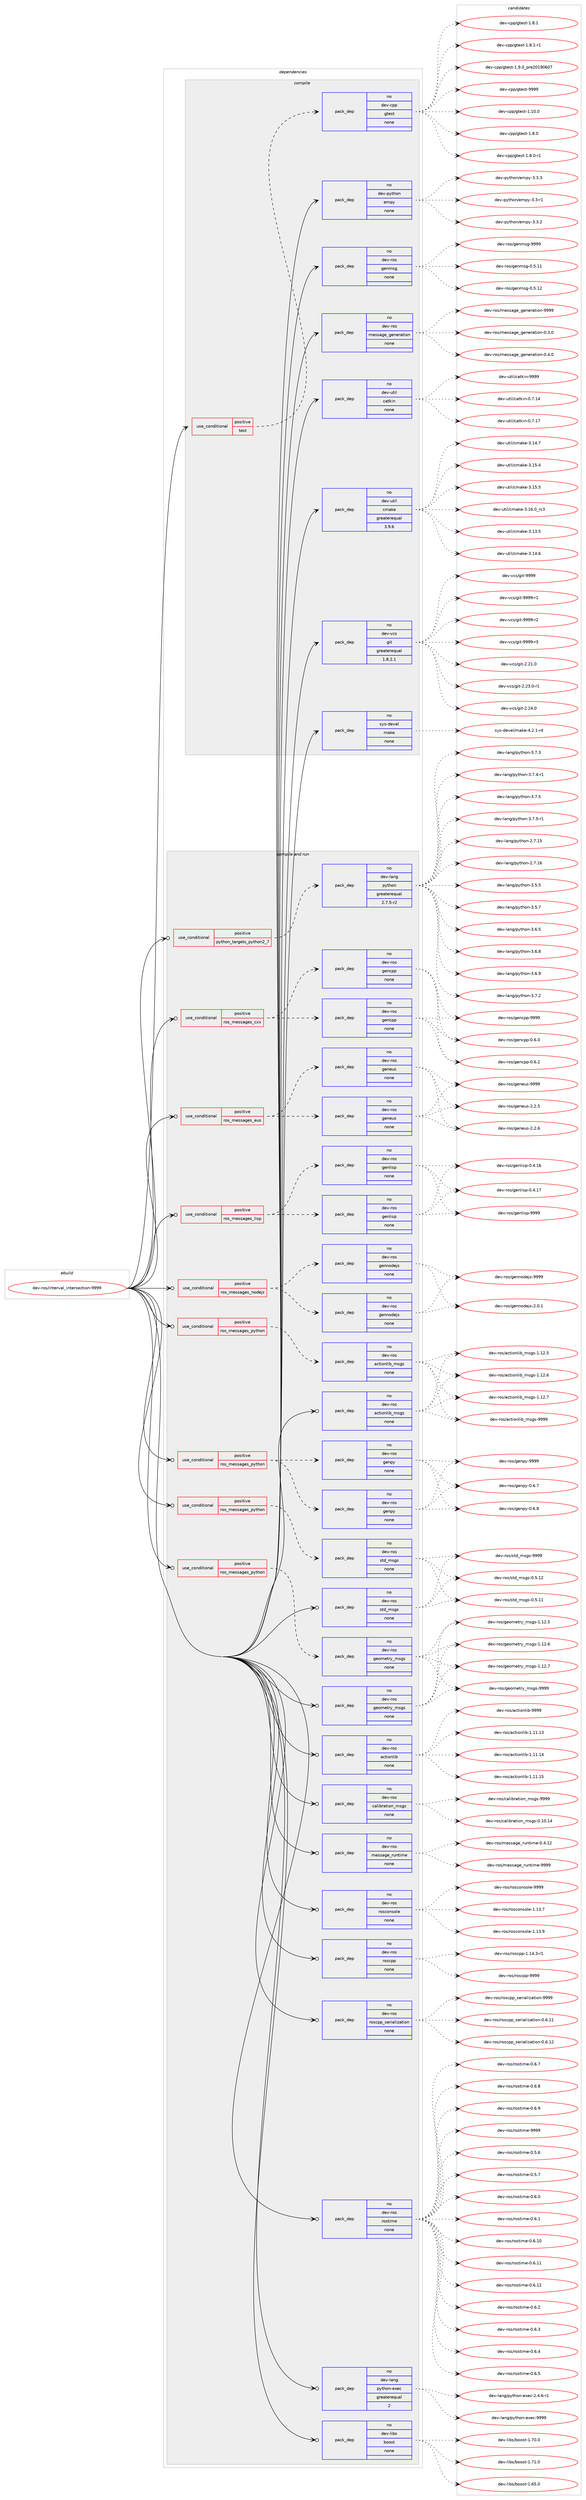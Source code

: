 digraph prolog {

# *************
# Graph options
# *************

newrank=true;
concentrate=true;
compound=true;
graph [rankdir=LR,fontname=Helvetica,fontsize=10,ranksep=1.5];#, ranksep=2.5, nodesep=0.2];
edge  [arrowhead=vee];
node  [fontname=Helvetica,fontsize=10];

# **********
# The ebuild
# **********

subgraph cluster_leftcol {
color=gray;
rank=same;
label=<<i>ebuild</i>>;
id [label="dev-ros/interval_intersection-9999", color=red, width=4, href="../dev-ros/interval_intersection-9999.svg"];
}

# ****************
# The dependencies
# ****************

subgraph cluster_midcol {
color=gray;
label=<<i>dependencies</i>>;
subgraph cluster_compile {
fillcolor="#eeeeee";
style=filled;
label=<<i>compile</i>>;
subgraph cond153583 {
dependency654752 [label=<<TABLE BORDER="0" CELLBORDER="1" CELLSPACING="0" CELLPADDING="4"><TR><TD ROWSPAN="3" CELLPADDING="10">use_conditional</TD></TR><TR><TD>positive</TD></TR><TR><TD>test</TD></TR></TABLE>>, shape=none, color=red];
subgraph pack489263 {
dependency654753 [label=<<TABLE BORDER="0" CELLBORDER="1" CELLSPACING="0" CELLPADDING="4" WIDTH="220"><TR><TD ROWSPAN="6" CELLPADDING="30">pack_dep</TD></TR><TR><TD WIDTH="110">no</TD></TR><TR><TD>dev-cpp</TD></TR><TR><TD>gtest</TD></TR><TR><TD>none</TD></TR><TR><TD></TD></TR></TABLE>>, shape=none, color=blue];
}
dependency654752:e -> dependency654753:w [weight=20,style="dashed",arrowhead="vee"];
}
id:e -> dependency654752:w [weight=20,style="solid",arrowhead="vee"];
subgraph pack489264 {
dependency654754 [label=<<TABLE BORDER="0" CELLBORDER="1" CELLSPACING="0" CELLPADDING="4" WIDTH="220"><TR><TD ROWSPAN="6" CELLPADDING="30">pack_dep</TD></TR><TR><TD WIDTH="110">no</TD></TR><TR><TD>dev-python</TD></TR><TR><TD>empy</TD></TR><TR><TD>none</TD></TR><TR><TD></TD></TR></TABLE>>, shape=none, color=blue];
}
id:e -> dependency654754:w [weight=20,style="solid",arrowhead="vee"];
subgraph pack489265 {
dependency654755 [label=<<TABLE BORDER="0" CELLBORDER="1" CELLSPACING="0" CELLPADDING="4" WIDTH="220"><TR><TD ROWSPAN="6" CELLPADDING="30">pack_dep</TD></TR><TR><TD WIDTH="110">no</TD></TR><TR><TD>dev-ros</TD></TR><TR><TD>genmsg</TD></TR><TR><TD>none</TD></TR><TR><TD></TD></TR></TABLE>>, shape=none, color=blue];
}
id:e -> dependency654755:w [weight=20,style="solid",arrowhead="vee"];
subgraph pack489266 {
dependency654756 [label=<<TABLE BORDER="0" CELLBORDER="1" CELLSPACING="0" CELLPADDING="4" WIDTH="220"><TR><TD ROWSPAN="6" CELLPADDING="30">pack_dep</TD></TR><TR><TD WIDTH="110">no</TD></TR><TR><TD>dev-ros</TD></TR><TR><TD>message_generation</TD></TR><TR><TD>none</TD></TR><TR><TD></TD></TR></TABLE>>, shape=none, color=blue];
}
id:e -> dependency654756:w [weight=20,style="solid",arrowhead="vee"];
subgraph pack489267 {
dependency654757 [label=<<TABLE BORDER="0" CELLBORDER="1" CELLSPACING="0" CELLPADDING="4" WIDTH="220"><TR><TD ROWSPAN="6" CELLPADDING="30">pack_dep</TD></TR><TR><TD WIDTH="110">no</TD></TR><TR><TD>dev-util</TD></TR><TR><TD>catkin</TD></TR><TR><TD>none</TD></TR><TR><TD></TD></TR></TABLE>>, shape=none, color=blue];
}
id:e -> dependency654757:w [weight=20,style="solid",arrowhead="vee"];
subgraph pack489268 {
dependency654758 [label=<<TABLE BORDER="0" CELLBORDER="1" CELLSPACING="0" CELLPADDING="4" WIDTH="220"><TR><TD ROWSPAN="6" CELLPADDING="30">pack_dep</TD></TR><TR><TD WIDTH="110">no</TD></TR><TR><TD>dev-util</TD></TR><TR><TD>cmake</TD></TR><TR><TD>greaterequal</TD></TR><TR><TD>3.9.6</TD></TR></TABLE>>, shape=none, color=blue];
}
id:e -> dependency654758:w [weight=20,style="solid",arrowhead="vee"];
subgraph pack489269 {
dependency654759 [label=<<TABLE BORDER="0" CELLBORDER="1" CELLSPACING="0" CELLPADDING="4" WIDTH="220"><TR><TD ROWSPAN="6" CELLPADDING="30">pack_dep</TD></TR><TR><TD WIDTH="110">no</TD></TR><TR><TD>dev-vcs</TD></TR><TR><TD>git</TD></TR><TR><TD>greaterequal</TD></TR><TR><TD>1.8.2.1</TD></TR></TABLE>>, shape=none, color=blue];
}
id:e -> dependency654759:w [weight=20,style="solid",arrowhead="vee"];
subgraph pack489270 {
dependency654760 [label=<<TABLE BORDER="0" CELLBORDER="1" CELLSPACING="0" CELLPADDING="4" WIDTH="220"><TR><TD ROWSPAN="6" CELLPADDING="30">pack_dep</TD></TR><TR><TD WIDTH="110">no</TD></TR><TR><TD>sys-devel</TD></TR><TR><TD>make</TD></TR><TR><TD>none</TD></TR><TR><TD></TD></TR></TABLE>>, shape=none, color=blue];
}
id:e -> dependency654760:w [weight=20,style="solid",arrowhead="vee"];
}
subgraph cluster_compileandrun {
fillcolor="#eeeeee";
style=filled;
label=<<i>compile and run</i>>;
subgraph cond153584 {
dependency654761 [label=<<TABLE BORDER="0" CELLBORDER="1" CELLSPACING="0" CELLPADDING="4"><TR><TD ROWSPAN="3" CELLPADDING="10">use_conditional</TD></TR><TR><TD>positive</TD></TR><TR><TD>python_targets_python2_7</TD></TR></TABLE>>, shape=none, color=red];
subgraph pack489271 {
dependency654762 [label=<<TABLE BORDER="0" CELLBORDER="1" CELLSPACING="0" CELLPADDING="4" WIDTH="220"><TR><TD ROWSPAN="6" CELLPADDING="30">pack_dep</TD></TR><TR><TD WIDTH="110">no</TD></TR><TR><TD>dev-lang</TD></TR><TR><TD>python</TD></TR><TR><TD>greaterequal</TD></TR><TR><TD>2.7.5-r2</TD></TR></TABLE>>, shape=none, color=blue];
}
dependency654761:e -> dependency654762:w [weight=20,style="dashed",arrowhead="vee"];
}
id:e -> dependency654761:w [weight=20,style="solid",arrowhead="odotvee"];
subgraph cond153585 {
dependency654763 [label=<<TABLE BORDER="0" CELLBORDER="1" CELLSPACING="0" CELLPADDING="4"><TR><TD ROWSPAN="3" CELLPADDING="10">use_conditional</TD></TR><TR><TD>positive</TD></TR><TR><TD>ros_messages_cxx</TD></TR></TABLE>>, shape=none, color=red];
subgraph pack489272 {
dependency654764 [label=<<TABLE BORDER="0" CELLBORDER="1" CELLSPACING="0" CELLPADDING="4" WIDTH="220"><TR><TD ROWSPAN="6" CELLPADDING="30">pack_dep</TD></TR><TR><TD WIDTH="110">no</TD></TR><TR><TD>dev-ros</TD></TR><TR><TD>gencpp</TD></TR><TR><TD>none</TD></TR><TR><TD></TD></TR></TABLE>>, shape=none, color=blue];
}
dependency654763:e -> dependency654764:w [weight=20,style="dashed",arrowhead="vee"];
subgraph pack489273 {
dependency654765 [label=<<TABLE BORDER="0" CELLBORDER="1" CELLSPACING="0" CELLPADDING="4" WIDTH="220"><TR><TD ROWSPAN="6" CELLPADDING="30">pack_dep</TD></TR><TR><TD WIDTH="110">no</TD></TR><TR><TD>dev-ros</TD></TR><TR><TD>gencpp</TD></TR><TR><TD>none</TD></TR><TR><TD></TD></TR></TABLE>>, shape=none, color=blue];
}
dependency654763:e -> dependency654765:w [weight=20,style="dashed",arrowhead="vee"];
}
id:e -> dependency654763:w [weight=20,style="solid",arrowhead="odotvee"];
subgraph cond153586 {
dependency654766 [label=<<TABLE BORDER="0" CELLBORDER="1" CELLSPACING="0" CELLPADDING="4"><TR><TD ROWSPAN="3" CELLPADDING="10">use_conditional</TD></TR><TR><TD>positive</TD></TR><TR><TD>ros_messages_eus</TD></TR></TABLE>>, shape=none, color=red];
subgraph pack489274 {
dependency654767 [label=<<TABLE BORDER="0" CELLBORDER="1" CELLSPACING="0" CELLPADDING="4" WIDTH="220"><TR><TD ROWSPAN="6" CELLPADDING="30">pack_dep</TD></TR><TR><TD WIDTH="110">no</TD></TR><TR><TD>dev-ros</TD></TR><TR><TD>geneus</TD></TR><TR><TD>none</TD></TR><TR><TD></TD></TR></TABLE>>, shape=none, color=blue];
}
dependency654766:e -> dependency654767:w [weight=20,style="dashed",arrowhead="vee"];
subgraph pack489275 {
dependency654768 [label=<<TABLE BORDER="0" CELLBORDER="1" CELLSPACING="0" CELLPADDING="4" WIDTH="220"><TR><TD ROWSPAN="6" CELLPADDING="30">pack_dep</TD></TR><TR><TD WIDTH="110">no</TD></TR><TR><TD>dev-ros</TD></TR><TR><TD>geneus</TD></TR><TR><TD>none</TD></TR><TR><TD></TD></TR></TABLE>>, shape=none, color=blue];
}
dependency654766:e -> dependency654768:w [weight=20,style="dashed",arrowhead="vee"];
}
id:e -> dependency654766:w [weight=20,style="solid",arrowhead="odotvee"];
subgraph cond153587 {
dependency654769 [label=<<TABLE BORDER="0" CELLBORDER="1" CELLSPACING="0" CELLPADDING="4"><TR><TD ROWSPAN="3" CELLPADDING="10">use_conditional</TD></TR><TR><TD>positive</TD></TR><TR><TD>ros_messages_lisp</TD></TR></TABLE>>, shape=none, color=red];
subgraph pack489276 {
dependency654770 [label=<<TABLE BORDER="0" CELLBORDER="1" CELLSPACING="0" CELLPADDING="4" WIDTH="220"><TR><TD ROWSPAN="6" CELLPADDING="30">pack_dep</TD></TR><TR><TD WIDTH="110">no</TD></TR><TR><TD>dev-ros</TD></TR><TR><TD>genlisp</TD></TR><TR><TD>none</TD></TR><TR><TD></TD></TR></TABLE>>, shape=none, color=blue];
}
dependency654769:e -> dependency654770:w [weight=20,style="dashed",arrowhead="vee"];
subgraph pack489277 {
dependency654771 [label=<<TABLE BORDER="0" CELLBORDER="1" CELLSPACING="0" CELLPADDING="4" WIDTH="220"><TR><TD ROWSPAN="6" CELLPADDING="30">pack_dep</TD></TR><TR><TD WIDTH="110">no</TD></TR><TR><TD>dev-ros</TD></TR><TR><TD>genlisp</TD></TR><TR><TD>none</TD></TR><TR><TD></TD></TR></TABLE>>, shape=none, color=blue];
}
dependency654769:e -> dependency654771:w [weight=20,style="dashed",arrowhead="vee"];
}
id:e -> dependency654769:w [weight=20,style="solid",arrowhead="odotvee"];
subgraph cond153588 {
dependency654772 [label=<<TABLE BORDER="0" CELLBORDER="1" CELLSPACING="0" CELLPADDING="4"><TR><TD ROWSPAN="3" CELLPADDING="10">use_conditional</TD></TR><TR><TD>positive</TD></TR><TR><TD>ros_messages_nodejs</TD></TR></TABLE>>, shape=none, color=red];
subgraph pack489278 {
dependency654773 [label=<<TABLE BORDER="0" CELLBORDER="1" CELLSPACING="0" CELLPADDING="4" WIDTH="220"><TR><TD ROWSPAN="6" CELLPADDING="30">pack_dep</TD></TR><TR><TD WIDTH="110">no</TD></TR><TR><TD>dev-ros</TD></TR><TR><TD>gennodejs</TD></TR><TR><TD>none</TD></TR><TR><TD></TD></TR></TABLE>>, shape=none, color=blue];
}
dependency654772:e -> dependency654773:w [weight=20,style="dashed",arrowhead="vee"];
subgraph pack489279 {
dependency654774 [label=<<TABLE BORDER="0" CELLBORDER="1" CELLSPACING="0" CELLPADDING="4" WIDTH="220"><TR><TD ROWSPAN="6" CELLPADDING="30">pack_dep</TD></TR><TR><TD WIDTH="110">no</TD></TR><TR><TD>dev-ros</TD></TR><TR><TD>gennodejs</TD></TR><TR><TD>none</TD></TR><TR><TD></TD></TR></TABLE>>, shape=none, color=blue];
}
dependency654772:e -> dependency654774:w [weight=20,style="dashed",arrowhead="vee"];
}
id:e -> dependency654772:w [weight=20,style="solid",arrowhead="odotvee"];
subgraph cond153589 {
dependency654775 [label=<<TABLE BORDER="0" CELLBORDER="1" CELLSPACING="0" CELLPADDING="4"><TR><TD ROWSPAN="3" CELLPADDING="10">use_conditional</TD></TR><TR><TD>positive</TD></TR><TR><TD>ros_messages_python</TD></TR></TABLE>>, shape=none, color=red];
subgraph pack489280 {
dependency654776 [label=<<TABLE BORDER="0" CELLBORDER="1" CELLSPACING="0" CELLPADDING="4" WIDTH="220"><TR><TD ROWSPAN="6" CELLPADDING="30">pack_dep</TD></TR><TR><TD WIDTH="110">no</TD></TR><TR><TD>dev-ros</TD></TR><TR><TD>actionlib_msgs</TD></TR><TR><TD>none</TD></TR><TR><TD></TD></TR></TABLE>>, shape=none, color=blue];
}
dependency654775:e -> dependency654776:w [weight=20,style="dashed",arrowhead="vee"];
}
id:e -> dependency654775:w [weight=20,style="solid",arrowhead="odotvee"];
subgraph cond153590 {
dependency654777 [label=<<TABLE BORDER="0" CELLBORDER="1" CELLSPACING="0" CELLPADDING="4"><TR><TD ROWSPAN="3" CELLPADDING="10">use_conditional</TD></TR><TR><TD>positive</TD></TR><TR><TD>ros_messages_python</TD></TR></TABLE>>, shape=none, color=red];
subgraph pack489281 {
dependency654778 [label=<<TABLE BORDER="0" CELLBORDER="1" CELLSPACING="0" CELLPADDING="4" WIDTH="220"><TR><TD ROWSPAN="6" CELLPADDING="30">pack_dep</TD></TR><TR><TD WIDTH="110">no</TD></TR><TR><TD>dev-ros</TD></TR><TR><TD>genpy</TD></TR><TR><TD>none</TD></TR><TR><TD></TD></TR></TABLE>>, shape=none, color=blue];
}
dependency654777:e -> dependency654778:w [weight=20,style="dashed",arrowhead="vee"];
subgraph pack489282 {
dependency654779 [label=<<TABLE BORDER="0" CELLBORDER="1" CELLSPACING="0" CELLPADDING="4" WIDTH="220"><TR><TD ROWSPAN="6" CELLPADDING="30">pack_dep</TD></TR><TR><TD WIDTH="110">no</TD></TR><TR><TD>dev-ros</TD></TR><TR><TD>genpy</TD></TR><TR><TD>none</TD></TR><TR><TD></TD></TR></TABLE>>, shape=none, color=blue];
}
dependency654777:e -> dependency654779:w [weight=20,style="dashed",arrowhead="vee"];
}
id:e -> dependency654777:w [weight=20,style="solid",arrowhead="odotvee"];
subgraph cond153591 {
dependency654780 [label=<<TABLE BORDER="0" CELLBORDER="1" CELLSPACING="0" CELLPADDING="4"><TR><TD ROWSPAN="3" CELLPADDING="10">use_conditional</TD></TR><TR><TD>positive</TD></TR><TR><TD>ros_messages_python</TD></TR></TABLE>>, shape=none, color=red];
subgraph pack489283 {
dependency654781 [label=<<TABLE BORDER="0" CELLBORDER="1" CELLSPACING="0" CELLPADDING="4" WIDTH="220"><TR><TD ROWSPAN="6" CELLPADDING="30">pack_dep</TD></TR><TR><TD WIDTH="110">no</TD></TR><TR><TD>dev-ros</TD></TR><TR><TD>geometry_msgs</TD></TR><TR><TD>none</TD></TR><TR><TD></TD></TR></TABLE>>, shape=none, color=blue];
}
dependency654780:e -> dependency654781:w [weight=20,style="dashed",arrowhead="vee"];
}
id:e -> dependency654780:w [weight=20,style="solid",arrowhead="odotvee"];
subgraph cond153592 {
dependency654782 [label=<<TABLE BORDER="0" CELLBORDER="1" CELLSPACING="0" CELLPADDING="4"><TR><TD ROWSPAN="3" CELLPADDING="10">use_conditional</TD></TR><TR><TD>positive</TD></TR><TR><TD>ros_messages_python</TD></TR></TABLE>>, shape=none, color=red];
subgraph pack489284 {
dependency654783 [label=<<TABLE BORDER="0" CELLBORDER="1" CELLSPACING="0" CELLPADDING="4" WIDTH="220"><TR><TD ROWSPAN="6" CELLPADDING="30">pack_dep</TD></TR><TR><TD WIDTH="110">no</TD></TR><TR><TD>dev-ros</TD></TR><TR><TD>std_msgs</TD></TR><TR><TD>none</TD></TR><TR><TD></TD></TR></TABLE>>, shape=none, color=blue];
}
dependency654782:e -> dependency654783:w [weight=20,style="dashed",arrowhead="vee"];
}
id:e -> dependency654782:w [weight=20,style="solid",arrowhead="odotvee"];
subgraph pack489285 {
dependency654784 [label=<<TABLE BORDER="0" CELLBORDER="1" CELLSPACING="0" CELLPADDING="4" WIDTH="220"><TR><TD ROWSPAN="6" CELLPADDING="30">pack_dep</TD></TR><TR><TD WIDTH="110">no</TD></TR><TR><TD>dev-lang</TD></TR><TR><TD>python-exec</TD></TR><TR><TD>greaterequal</TD></TR><TR><TD>2</TD></TR></TABLE>>, shape=none, color=blue];
}
id:e -> dependency654784:w [weight=20,style="solid",arrowhead="odotvee"];
subgraph pack489286 {
dependency654785 [label=<<TABLE BORDER="0" CELLBORDER="1" CELLSPACING="0" CELLPADDING="4" WIDTH="220"><TR><TD ROWSPAN="6" CELLPADDING="30">pack_dep</TD></TR><TR><TD WIDTH="110">no</TD></TR><TR><TD>dev-libs</TD></TR><TR><TD>boost</TD></TR><TR><TD>none</TD></TR><TR><TD></TD></TR></TABLE>>, shape=none, color=blue];
}
id:e -> dependency654785:w [weight=20,style="solid",arrowhead="odotvee"];
subgraph pack489287 {
dependency654786 [label=<<TABLE BORDER="0" CELLBORDER="1" CELLSPACING="0" CELLPADDING="4" WIDTH="220"><TR><TD ROWSPAN="6" CELLPADDING="30">pack_dep</TD></TR><TR><TD WIDTH="110">no</TD></TR><TR><TD>dev-ros</TD></TR><TR><TD>actionlib</TD></TR><TR><TD>none</TD></TR><TR><TD></TD></TR></TABLE>>, shape=none, color=blue];
}
id:e -> dependency654786:w [weight=20,style="solid",arrowhead="odotvee"];
subgraph pack489288 {
dependency654787 [label=<<TABLE BORDER="0" CELLBORDER="1" CELLSPACING="0" CELLPADDING="4" WIDTH="220"><TR><TD ROWSPAN="6" CELLPADDING="30">pack_dep</TD></TR><TR><TD WIDTH="110">no</TD></TR><TR><TD>dev-ros</TD></TR><TR><TD>actionlib_msgs</TD></TR><TR><TD>none</TD></TR><TR><TD></TD></TR></TABLE>>, shape=none, color=blue];
}
id:e -> dependency654787:w [weight=20,style="solid",arrowhead="odotvee"];
subgraph pack489289 {
dependency654788 [label=<<TABLE BORDER="0" CELLBORDER="1" CELLSPACING="0" CELLPADDING="4" WIDTH="220"><TR><TD ROWSPAN="6" CELLPADDING="30">pack_dep</TD></TR><TR><TD WIDTH="110">no</TD></TR><TR><TD>dev-ros</TD></TR><TR><TD>calibration_msgs</TD></TR><TR><TD>none</TD></TR><TR><TD></TD></TR></TABLE>>, shape=none, color=blue];
}
id:e -> dependency654788:w [weight=20,style="solid",arrowhead="odotvee"];
subgraph pack489290 {
dependency654789 [label=<<TABLE BORDER="0" CELLBORDER="1" CELLSPACING="0" CELLPADDING="4" WIDTH="220"><TR><TD ROWSPAN="6" CELLPADDING="30">pack_dep</TD></TR><TR><TD WIDTH="110">no</TD></TR><TR><TD>dev-ros</TD></TR><TR><TD>geometry_msgs</TD></TR><TR><TD>none</TD></TR><TR><TD></TD></TR></TABLE>>, shape=none, color=blue];
}
id:e -> dependency654789:w [weight=20,style="solid",arrowhead="odotvee"];
subgraph pack489291 {
dependency654790 [label=<<TABLE BORDER="0" CELLBORDER="1" CELLSPACING="0" CELLPADDING="4" WIDTH="220"><TR><TD ROWSPAN="6" CELLPADDING="30">pack_dep</TD></TR><TR><TD WIDTH="110">no</TD></TR><TR><TD>dev-ros</TD></TR><TR><TD>message_runtime</TD></TR><TR><TD>none</TD></TR><TR><TD></TD></TR></TABLE>>, shape=none, color=blue];
}
id:e -> dependency654790:w [weight=20,style="solid",arrowhead="odotvee"];
subgraph pack489292 {
dependency654791 [label=<<TABLE BORDER="0" CELLBORDER="1" CELLSPACING="0" CELLPADDING="4" WIDTH="220"><TR><TD ROWSPAN="6" CELLPADDING="30">pack_dep</TD></TR><TR><TD WIDTH="110">no</TD></TR><TR><TD>dev-ros</TD></TR><TR><TD>rosconsole</TD></TR><TR><TD>none</TD></TR><TR><TD></TD></TR></TABLE>>, shape=none, color=blue];
}
id:e -> dependency654791:w [weight=20,style="solid",arrowhead="odotvee"];
subgraph pack489293 {
dependency654792 [label=<<TABLE BORDER="0" CELLBORDER="1" CELLSPACING="0" CELLPADDING="4" WIDTH="220"><TR><TD ROWSPAN="6" CELLPADDING="30">pack_dep</TD></TR><TR><TD WIDTH="110">no</TD></TR><TR><TD>dev-ros</TD></TR><TR><TD>roscpp</TD></TR><TR><TD>none</TD></TR><TR><TD></TD></TR></TABLE>>, shape=none, color=blue];
}
id:e -> dependency654792:w [weight=20,style="solid",arrowhead="odotvee"];
subgraph pack489294 {
dependency654793 [label=<<TABLE BORDER="0" CELLBORDER="1" CELLSPACING="0" CELLPADDING="4" WIDTH="220"><TR><TD ROWSPAN="6" CELLPADDING="30">pack_dep</TD></TR><TR><TD WIDTH="110">no</TD></TR><TR><TD>dev-ros</TD></TR><TR><TD>roscpp_serialization</TD></TR><TR><TD>none</TD></TR><TR><TD></TD></TR></TABLE>>, shape=none, color=blue];
}
id:e -> dependency654793:w [weight=20,style="solid",arrowhead="odotvee"];
subgraph pack489295 {
dependency654794 [label=<<TABLE BORDER="0" CELLBORDER="1" CELLSPACING="0" CELLPADDING="4" WIDTH="220"><TR><TD ROWSPAN="6" CELLPADDING="30">pack_dep</TD></TR><TR><TD WIDTH="110">no</TD></TR><TR><TD>dev-ros</TD></TR><TR><TD>rostime</TD></TR><TR><TD>none</TD></TR><TR><TD></TD></TR></TABLE>>, shape=none, color=blue];
}
id:e -> dependency654794:w [weight=20,style="solid",arrowhead="odotvee"];
subgraph pack489296 {
dependency654795 [label=<<TABLE BORDER="0" CELLBORDER="1" CELLSPACING="0" CELLPADDING="4" WIDTH="220"><TR><TD ROWSPAN="6" CELLPADDING="30">pack_dep</TD></TR><TR><TD WIDTH="110">no</TD></TR><TR><TD>dev-ros</TD></TR><TR><TD>std_msgs</TD></TR><TR><TD>none</TD></TR><TR><TD></TD></TR></TABLE>>, shape=none, color=blue];
}
id:e -> dependency654795:w [weight=20,style="solid",arrowhead="odotvee"];
}
subgraph cluster_run {
fillcolor="#eeeeee";
style=filled;
label=<<i>run</i>>;
}
}

# **************
# The candidates
# **************

subgraph cluster_choices {
rank=same;
color=gray;
label=<<i>candidates</i>>;

subgraph choice489263 {
color=black;
nodesep=1;
choice10010111845991121124710311610111511645494649484648 [label="dev-cpp/gtest-1.10.0", color=red, width=4,href="../dev-cpp/gtest-1.10.0.svg"];
choice100101118459911211247103116101115116454946564648 [label="dev-cpp/gtest-1.8.0", color=red, width=4,href="../dev-cpp/gtest-1.8.0.svg"];
choice1001011184599112112471031161011151164549465646484511449 [label="dev-cpp/gtest-1.8.0-r1", color=red, width=4,href="../dev-cpp/gtest-1.8.0-r1.svg"];
choice100101118459911211247103116101115116454946564649 [label="dev-cpp/gtest-1.8.1", color=red, width=4,href="../dev-cpp/gtest-1.8.1.svg"];
choice1001011184599112112471031161011151164549465646494511449 [label="dev-cpp/gtest-1.8.1-r1", color=red, width=4,href="../dev-cpp/gtest-1.8.1-r1.svg"];
choice100101118459911211247103116101115116454946574648951121141015048495748544855 [label="dev-cpp/gtest-1.9.0_pre20190607", color=red, width=4,href="../dev-cpp/gtest-1.9.0_pre20190607.svg"];
choice1001011184599112112471031161011151164557575757 [label="dev-cpp/gtest-9999", color=red, width=4,href="../dev-cpp/gtest-9999.svg"];
dependency654753:e -> choice10010111845991121124710311610111511645494649484648:w [style=dotted,weight="100"];
dependency654753:e -> choice100101118459911211247103116101115116454946564648:w [style=dotted,weight="100"];
dependency654753:e -> choice1001011184599112112471031161011151164549465646484511449:w [style=dotted,weight="100"];
dependency654753:e -> choice100101118459911211247103116101115116454946564649:w [style=dotted,weight="100"];
dependency654753:e -> choice1001011184599112112471031161011151164549465646494511449:w [style=dotted,weight="100"];
dependency654753:e -> choice100101118459911211247103116101115116454946574648951121141015048495748544855:w [style=dotted,weight="100"];
dependency654753:e -> choice1001011184599112112471031161011151164557575757:w [style=dotted,weight="100"];
}
subgraph choice489264 {
color=black;
nodesep=1;
choice1001011184511212111610411111047101109112121455146514511449 [label="dev-python/empy-3.3-r1", color=red, width=4,href="../dev-python/empy-3.3-r1.svg"];
choice1001011184511212111610411111047101109112121455146514650 [label="dev-python/empy-3.3.2", color=red, width=4,href="../dev-python/empy-3.3.2.svg"];
choice1001011184511212111610411111047101109112121455146514651 [label="dev-python/empy-3.3.3", color=red, width=4,href="../dev-python/empy-3.3.3.svg"];
dependency654754:e -> choice1001011184511212111610411111047101109112121455146514511449:w [style=dotted,weight="100"];
dependency654754:e -> choice1001011184511212111610411111047101109112121455146514650:w [style=dotted,weight="100"];
dependency654754:e -> choice1001011184511212111610411111047101109112121455146514651:w [style=dotted,weight="100"];
}
subgraph choice489265 {
color=black;
nodesep=1;
choice100101118451141111154710310111010911510345484653464949 [label="dev-ros/genmsg-0.5.11", color=red, width=4,href="../dev-ros/genmsg-0.5.11.svg"];
choice100101118451141111154710310111010911510345484653464950 [label="dev-ros/genmsg-0.5.12", color=red, width=4,href="../dev-ros/genmsg-0.5.12.svg"];
choice10010111845114111115471031011101091151034557575757 [label="dev-ros/genmsg-9999", color=red, width=4,href="../dev-ros/genmsg-9999.svg"];
dependency654755:e -> choice100101118451141111154710310111010911510345484653464949:w [style=dotted,weight="100"];
dependency654755:e -> choice100101118451141111154710310111010911510345484653464950:w [style=dotted,weight="100"];
dependency654755:e -> choice10010111845114111115471031011101091151034557575757:w [style=dotted,weight="100"];
}
subgraph choice489266 {
color=black;
nodesep=1;
choice1001011184511411111547109101115115971031019510310111010111497116105111110454846514648 [label="dev-ros/message_generation-0.3.0", color=red, width=4,href="../dev-ros/message_generation-0.3.0.svg"];
choice1001011184511411111547109101115115971031019510310111010111497116105111110454846524648 [label="dev-ros/message_generation-0.4.0", color=red, width=4,href="../dev-ros/message_generation-0.4.0.svg"];
choice10010111845114111115471091011151159710310195103101110101114971161051111104557575757 [label="dev-ros/message_generation-9999", color=red, width=4,href="../dev-ros/message_generation-9999.svg"];
dependency654756:e -> choice1001011184511411111547109101115115971031019510310111010111497116105111110454846514648:w [style=dotted,weight="100"];
dependency654756:e -> choice1001011184511411111547109101115115971031019510310111010111497116105111110454846524648:w [style=dotted,weight="100"];
dependency654756:e -> choice10010111845114111115471091011151159710310195103101110101114971161051111104557575757:w [style=dotted,weight="100"];
}
subgraph choice489267 {
color=black;
nodesep=1;
choice1001011184511711610510847999711610710511045484655464952 [label="dev-util/catkin-0.7.14", color=red, width=4,href="../dev-util/catkin-0.7.14.svg"];
choice1001011184511711610510847999711610710511045484655464955 [label="dev-util/catkin-0.7.17", color=red, width=4,href="../dev-util/catkin-0.7.17.svg"];
choice100101118451171161051084799971161071051104557575757 [label="dev-util/catkin-9999", color=red, width=4,href="../dev-util/catkin-9999.svg"];
dependency654757:e -> choice1001011184511711610510847999711610710511045484655464952:w [style=dotted,weight="100"];
dependency654757:e -> choice1001011184511711610510847999711610710511045484655464955:w [style=dotted,weight="100"];
dependency654757:e -> choice100101118451171161051084799971161071051104557575757:w [style=dotted,weight="100"];
}
subgraph choice489268 {
color=black;
nodesep=1;
choice1001011184511711610510847991099710710145514649514653 [label="dev-util/cmake-3.13.5", color=red, width=4,href="../dev-util/cmake-3.13.5.svg"];
choice1001011184511711610510847991099710710145514649524654 [label="dev-util/cmake-3.14.6", color=red, width=4,href="../dev-util/cmake-3.14.6.svg"];
choice1001011184511711610510847991099710710145514649524655 [label="dev-util/cmake-3.14.7", color=red, width=4,href="../dev-util/cmake-3.14.7.svg"];
choice1001011184511711610510847991099710710145514649534652 [label="dev-util/cmake-3.15.4", color=red, width=4,href="../dev-util/cmake-3.15.4.svg"];
choice1001011184511711610510847991099710710145514649534653 [label="dev-util/cmake-3.15.5", color=red, width=4,href="../dev-util/cmake-3.15.5.svg"];
choice1001011184511711610510847991099710710145514649544648951149951 [label="dev-util/cmake-3.16.0_rc3", color=red, width=4,href="../dev-util/cmake-3.16.0_rc3.svg"];
dependency654758:e -> choice1001011184511711610510847991099710710145514649514653:w [style=dotted,weight="100"];
dependency654758:e -> choice1001011184511711610510847991099710710145514649524654:w [style=dotted,weight="100"];
dependency654758:e -> choice1001011184511711610510847991099710710145514649524655:w [style=dotted,weight="100"];
dependency654758:e -> choice1001011184511711610510847991099710710145514649534652:w [style=dotted,weight="100"];
dependency654758:e -> choice1001011184511711610510847991099710710145514649534653:w [style=dotted,weight="100"];
dependency654758:e -> choice1001011184511711610510847991099710710145514649544648951149951:w [style=dotted,weight="100"];
}
subgraph choice489269 {
color=black;
nodesep=1;
choice10010111845118991154710310511645504650494648 [label="dev-vcs/git-2.21.0", color=red, width=4,href="../dev-vcs/git-2.21.0.svg"];
choice100101118451189911547103105116455046505146484511449 [label="dev-vcs/git-2.23.0-r1", color=red, width=4,href="../dev-vcs/git-2.23.0-r1.svg"];
choice10010111845118991154710310511645504650524648 [label="dev-vcs/git-2.24.0", color=red, width=4,href="../dev-vcs/git-2.24.0.svg"];
choice1001011184511899115471031051164557575757 [label="dev-vcs/git-9999", color=red, width=4,href="../dev-vcs/git-9999.svg"];
choice10010111845118991154710310511645575757574511449 [label="dev-vcs/git-9999-r1", color=red, width=4,href="../dev-vcs/git-9999-r1.svg"];
choice10010111845118991154710310511645575757574511450 [label="dev-vcs/git-9999-r2", color=red, width=4,href="../dev-vcs/git-9999-r2.svg"];
choice10010111845118991154710310511645575757574511451 [label="dev-vcs/git-9999-r3", color=red, width=4,href="../dev-vcs/git-9999-r3.svg"];
dependency654759:e -> choice10010111845118991154710310511645504650494648:w [style=dotted,weight="100"];
dependency654759:e -> choice100101118451189911547103105116455046505146484511449:w [style=dotted,weight="100"];
dependency654759:e -> choice10010111845118991154710310511645504650524648:w [style=dotted,weight="100"];
dependency654759:e -> choice1001011184511899115471031051164557575757:w [style=dotted,weight="100"];
dependency654759:e -> choice10010111845118991154710310511645575757574511449:w [style=dotted,weight="100"];
dependency654759:e -> choice10010111845118991154710310511645575757574511450:w [style=dotted,weight="100"];
dependency654759:e -> choice10010111845118991154710310511645575757574511451:w [style=dotted,weight="100"];
}
subgraph choice489270 {
color=black;
nodesep=1;
choice1151211154510010111810110847109971071014552465046494511452 [label="sys-devel/make-4.2.1-r4", color=red, width=4,href="../sys-devel/make-4.2.1-r4.svg"];
dependency654760:e -> choice1151211154510010111810110847109971071014552465046494511452:w [style=dotted,weight="100"];
}
subgraph choice489271 {
color=black;
nodesep=1;
choice10010111845108971101034711212111610411111045504655464953 [label="dev-lang/python-2.7.15", color=red, width=4,href="../dev-lang/python-2.7.15.svg"];
choice10010111845108971101034711212111610411111045504655464954 [label="dev-lang/python-2.7.16", color=red, width=4,href="../dev-lang/python-2.7.16.svg"];
choice100101118451089711010347112121116104111110455146534653 [label="dev-lang/python-3.5.5", color=red, width=4,href="../dev-lang/python-3.5.5.svg"];
choice100101118451089711010347112121116104111110455146534655 [label="dev-lang/python-3.5.7", color=red, width=4,href="../dev-lang/python-3.5.7.svg"];
choice100101118451089711010347112121116104111110455146544653 [label="dev-lang/python-3.6.5", color=red, width=4,href="../dev-lang/python-3.6.5.svg"];
choice100101118451089711010347112121116104111110455146544656 [label="dev-lang/python-3.6.8", color=red, width=4,href="../dev-lang/python-3.6.8.svg"];
choice100101118451089711010347112121116104111110455146544657 [label="dev-lang/python-3.6.9", color=red, width=4,href="../dev-lang/python-3.6.9.svg"];
choice100101118451089711010347112121116104111110455146554650 [label="dev-lang/python-3.7.2", color=red, width=4,href="../dev-lang/python-3.7.2.svg"];
choice100101118451089711010347112121116104111110455146554651 [label="dev-lang/python-3.7.3", color=red, width=4,href="../dev-lang/python-3.7.3.svg"];
choice1001011184510897110103471121211161041111104551465546524511449 [label="dev-lang/python-3.7.4-r1", color=red, width=4,href="../dev-lang/python-3.7.4-r1.svg"];
choice100101118451089711010347112121116104111110455146554653 [label="dev-lang/python-3.7.5", color=red, width=4,href="../dev-lang/python-3.7.5.svg"];
choice1001011184510897110103471121211161041111104551465546534511449 [label="dev-lang/python-3.7.5-r1", color=red, width=4,href="../dev-lang/python-3.7.5-r1.svg"];
dependency654762:e -> choice10010111845108971101034711212111610411111045504655464953:w [style=dotted,weight="100"];
dependency654762:e -> choice10010111845108971101034711212111610411111045504655464954:w [style=dotted,weight="100"];
dependency654762:e -> choice100101118451089711010347112121116104111110455146534653:w [style=dotted,weight="100"];
dependency654762:e -> choice100101118451089711010347112121116104111110455146534655:w [style=dotted,weight="100"];
dependency654762:e -> choice100101118451089711010347112121116104111110455146544653:w [style=dotted,weight="100"];
dependency654762:e -> choice100101118451089711010347112121116104111110455146544656:w [style=dotted,weight="100"];
dependency654762:e -> choice100101118451089711010347112121116104111110455146544657:w [style=dotted,weight="100"];
dependency654762:e -> choice100101118451089711010347112121116104111110455146554650:w [style=dotted,weight="100"];
dependency654762:e -> choice100101118451089711010347112121116104111110455146554651:w [style=dotted,weight="100"];
dependency654762:e -> choice1001011184510897110103471121211161041111104551465546524511449:w [style=dotted,weight="100"];
dependency654762:e -> choice100101118451089711010347112121116104111110455146554653:w [style=dotted,weight="100"];
dependency654762:e -> choice1001011184510897110103471121211161041111104551465546534511449:w [style=dotted,weight="100"];
}
subgraph choice489272 {
color=black;
nodesep=1;
choice100101118451141111154710310111099112112454846544648 [label="dev-ros/gencpp-0.6.0", color=red, width=4,href="../dev-ros/gencpp-0.6.0.svg"];
choice100101118451141111154710310111099112112454846544650 [label="dev-ros/gencpp-0.6.2", color=red, width=4,href="../dev-ros/gencpp-0.6.2.svg"];
choice1001011184511411111547103101110991121124557575757 [label="dev-ros/gencpp-9999", color=red, width=4,href="../dev-ros/gencpp-9999.svg"];
dependency654764:e -> choice100101118451141111154710310111099112112454846544648:w [style=dotted,weight="100"];
dependency654764:e -> choice100101118451141111154710310111099112112454846544650:w [style=dotted,weight="100"];
dependency654764:e -> choice1001011184511411111547103101110991121124557575757:w [style=dotted,weight="100"];
}
subgraph choice489273 {
color=black;
nodesep=1;
choice100101118451141111154710310111099112112454846544648 [label="dev-ros/gencpp-0.6.0", color=red, width=4,href="../dev-ros/gencpp-0.6.0.svg"];
choice100101118451141111154710310111099112112454846544650 [label="dev-ros/gencpp-0.6.2", color=red, width=4,href="../dev-ros/gencpp-0.6.2.svg"];
choice1001011184511411111547103101110991121124557575757 [label="dev-ros/gencpp-9999", color=red, width=4,href="../dev-ros/gencpp-9999.svg"];
dependency654765:e -> choice100101118451141111154710310111099112112454846544648:w [style=dotted,weight="100"];
dependency654765:e -> choice100101118451141111154710310111099112112454846544650:w [style=dotted,weight="100"];
dependency654765:e -> choice1001011184511411111547103101110991121124557575757:w [style=dotted,weight="100"];
}
subgraph choice489274 {
color=black;
nodesep=1;
choice1001011184511411111547103101110101117115455046504653 [label="dev-ros/geneus-2.2.5", color=red, width=4,href="../dev-ros/geneus-2.2.5.svg"];
choice1001011184511411111547103101110101117115455046504654 [label="dev-ros/geneus-2.2.6", color=red, width=4,href="../dev-ros/geneus-2.2.6.svg"];
choice10010111845114111115471031011101011171154557575757 [label="dev-ros/geneus-9999", color=red, width=4,href="../dev-ros/geneus-9999.svg"];
dependency654767:e -> choice1001011184511411111547103101110101117115455046504653:w [style=dotted,weight="100"];
dependency654767:e -> choice1001011184511411111547103101110101117115455046504654:w [style=dotted,weight="100"];
dependency654767:e -> choice10010111845114111115471031011101011171154557575757:w [style=dotted,weight="100"];
}
subgraph choice489275 {
color=black;
nodesep=1;
choice1001011184511411111547103101110101117115455046504653 [label="dev-ros/geneus-2.2.5", color=red, width=4,href="../dev-ros/geneus-2.2.5.svg"];
choice1001011184511411111547103101110101117115455046504654 [label="dev-ros/geneus-2.2.6", color=red, width=4,href="../dev-ros/geneus-2.2.6.svg"];
choice10010111845114111115471031011101011171154557575757 [label="dev-ros/geneus-9999", color=red, width=4,href="../dev-ros/geneus-9999.svg"];
dependency654768:e -> choice1001011184511411111547103101110101117115455046504653:w [style=dotted,weight="100"];
dependency654768:e -> choice1001011184511411111547103101110101117115455046504654:w [style=dotted,weight="100"];
dependency654768:e -> choice10010111845114111115471031011101011171154557575757:w [style=dotted,weight="100"];
}
subgraph choice489276 {
color=black;
nodesep=1;
choice100101118451141111154710310111010810511511245484652464954 [label="dev-ros/genlisp-0.4.16", color=red, width=4,href="../dev-ros/genlisp-0.4.16.svg"];
choice100101118451141111154710310111010810511511245484652464955 [label="dev-ros/genlisp-0.4.17", color=red, width=4,href="../dev-ros/genlisp-0.4.17.svg"];
choice10010111845114111115471031011101081051151124557575757 [label="dev-ros/genlisp-9999", color=red, width=4,href="../dev-ros/genlisp-9999.svg"];
dependency654770:e -> choice100101118451141111154710310111010810511511245484652464954:w [style=dotted,weight="100"];
dependency654770:e -> choice100101118451141111154710310111010810511511245484652464955:w [style=dotted,weight="100"];
dependency654770:e -> choice10010111845114111115471031011101081051151124557575757:w [style=dotted,weight="100"];
}
subgraph choice489277 {
color=black;
nodesep=1;
choice100101118451141111154710310111010810511511245484652464954 [label="dev-ros/genlisp-0.4.16", color=red, width=4,href="../dev-ros/genlisp-0.4.16.svg"];
choice100101118451141111154710310111010810511511245484652464955 [label="dev-ros/genlisp-0.4.17", color=red, width=4,href="../dev-ros/genlisp-0.4.17.svg"];
choice10010111845114111115471031011101081051151124557575757 [label="dev-ros/genlisp-9999", color=red, width=4,href="../dev-ros/genlisp-9999.svg"];
dependency654771:e -> choice100101118451141111154710310111010810511511245484652464954:w [style=dotted,weight="100"];
dependency654771:e -> choice100101118451141111154710310111010810511511245484652464955:w [style=dotted,weight="100"];
dependency654771:e -> choice10010111845114111115471031011101081051151124557575757:w [style=dotted,weight="100"];
}
subgraph choice489278 {
color=black;
nodesep=1;
choice1001011184511411111547103101110110111100101106115455046484649 [label="dev-ros/gennodejs-2.0.1", color=red, width=4,href="../dev-ros/gennodejs-2.0.1.svg"];
choice10010111845114111115471031011101101111001011061154557575757 [label="dev-ros/gennodejs-9999", color=red, width=4,href="../dev-ros/gennodejs-9999.svg"];
dependency654773:e -> choice1001011184511411111547103101110110111100101106115455046484649:w [style=dotted,weight="100"];
dependency654773:e -> choice10010111845114111115471031011101101111001011061154557575757:w [style=dotted,weight="100"];
}
subgraph choice489279 {
color=black;
nodesep=1;
choice1001011184511411111547103101110110111100101106115455046484649 [label="dev-ros/gennodejs-2.0.1", color=red, width=4,href="../dev-ros/gennodejs-2.0.1.svg"];
choice10010111845114111115471031011101101111001011061154557575757 [label="dev-ros/gennodejs-9999", color=red, width=4,href="../dev-ros/gennodejs-9999.svg"];
dependency654774:e -> choice1001011184511411111547103101110110111100101106115455046484649:w [style=dotted,weight="100"];
dependency654774:e -> choice10010111845114111115471031011101101111001011061154557575757:w [style=dotted,weight="100"];
}
subgraph choice489280 {
color=black;
nodesep=1;
choice10010111845114111115479799116105111110108105989510911510311545494649504653 [label="dev-ros/actionlib_msgs-1.12.5", color=red, width=4,href="../dev-ros/actionlib_msgs-1.12.5.svg"];
choice10010111845114111115479799116105111110108105989510911510311545494649504654 [label="dev-ros/actionlib_msgs-1.12.6", color=red, width=4,href="../dev-ros/actionlib_msgs-1.12.6.svg"];
choice10010111845114111115479799116105111110108105989510911510311545494649504655 [label="dev-ros/actionlib_msgs-1.12.7", color=red, width=4,href="../dev-ros/actionlib_msgs-1.12.7.svg"];
choice1001011184511411111547979911610511111010810598951091151031154557575757 [label="dev-ros/actionlib_msgs-9999", color=red, width=4,href="../dev-ros/actionlib_msgs-9999.svg"];
dependency654776:e -> choice10010111845114111115479799116105111110108105989510911510311545494649504653:w [style=dotted,weight="100"];
dependency654776:e -> choice10010111845114111115479799116105111110108105989510911510311545494649504654:w [style=dotted,weight="100"];
dependency654776:e -> choice10010111845114111115479799116105111110108105989510911510311545494649504655:w [style=dotted,weight="100"];
dependency654776:e -> choice1001011184511411111547979911610511111010810598951091151031154557575757:w [style=dotted,weight="100"];
}
subgraph choice489281 {
color=black;
nodesep=1;
choice1001011184511411111547103101110112121454846544655 [label="dev-ros/genpy-0.6.7", color=red, width=4,href="../dev-ros/genpy-0.6.7.svg"];
choice1001011184511411111547103101110112121454846544656 [label="dev-ros/genpy-0.6.8", color=red, width=4,href="../dev-ros/genpy-0.6.8.svg"];
choice10010111845114111115471031011101121214557575757 [label="dev-ros/genpy-9999", color=red, width=4,href="../dev-ros/genpy-9999.svg"];
dependency654778:e -> choice1001011184511411111547103101110112121454846544655:w [style=dotted,weight="100"];
dependency654778:e -> choice1001011184511411111547103101110112121454846544656:w [style=dotted,weight="100"];
dependency654778:e -> choice10010111845114111115471031011101121214557575757:w [style=dotted,weight="100"];
}
subgraph choice489282 {
color=black;
nodesep=1;
choice1001011184511411111547103101110112121454846544655 [label="dev-ros/genpy-0.6.7", color=red, width=4,href="../dev-ros/genpy-0.6.7.svg"];
choice1001011184511411111547103101110112121454846544656 [label="dev-ros/genpy-0.6.8", color=red, width=4,href="../dev-ros/genpy-0.6.8.svg"];
choice10010111845114111115471031011101121214557575757 [label="dev-ros/genpy-9999", color=red, width=4,href="../dev-ros/genpy-9999.svg"];
dependency654779:e -> choice1001011184511411111547103101110112121454846544655:w [style=dotted,weight="100"];
dependency654779:e -> choice1001011184511411111547103101110112121454846544656:w [style=dotted,weight="100"];
dependency654779:e -> choice10010111845114111115471031011101121214557575757:w [style=dotted,weight="100"];
}
subgraph choice489283 {
color=black;
nodesep=1;
choice10010111845114111115471031011111091011161141219510911510311545494649504653 [label="dev-ros/geometry_msgs-1.12.5", color=red, width=4,href="../dev-ros/geometry_msgs-1.12.5.svg"];
choice10010111845114111115471031011111091011161141219510911510311545494649504654 [label="dev-ros/geometry_msgs-1.12.6", color=red, width=4,href="../dev-ros/geometry_msgs-1.12.6.svg"];
choice10010111845114111115471031011111091011161141219510911510311545494649504655 [label="dev-ros/geometry_msgs-1.12.7", color=red, width=4,href="../dev-ros/geometry_msgs-1.12.7.svg"];
choice1001011184511411111547103101111109101116114121951091151031154557575757 [label="dev-ros/geometry_msgs-9999", color=red, width=4,href="../dev-ros/geometry_msgs-9999.svg"];
dependency654781:e -> choice10010111845114111115471031011111091011161141219510911510311545494649504653:w [style=dotted,weight="100"];
dependency654781:e -> choice10010111845114111115471031011111091011161141219510911510311545494649504654:w [style=dotted,weight="100"];
dependency654781:e -> choice10010111845114111115471031011111091011161141219510911510311545494649504655:w [style=dotted,weight="100"];
dependency654781:e -> choice1001011184511411111547103101111109101116114121951091151031154557575757:w [style=dotted,weight="100"];
}
subgraph choice489284 {
color=black;
nodesep=1;
choice10010111845114111115471151161009510911510311545484653464949 [label="dev-ros/std_msgs-0.5.11", color=red, width=4,href="../dev-ros/std_msgs-0.5.11.svg"];
choice10010111845114111115471151161009510911510311545484653464950 [label="dev-ros/std_msgs-0.5.12", color=red, width=4,href="../dev-ros/std_msgs-0.5.12.svg"];
choice1001011184511411111547115116100951091151031154557575757 [label="dev-ros/std_msgs-9999", color=red, width=4,href="../dev-ros/std_msgs-9999.svg"];
dependency654783:e -> choice10010111845114111115471151161009510911510311545484653464949:w [style=dotted,weight="100"];
dependency654783:e -> choice10010111845114111115471151161009510911510311545484653464950:w [style=dotted,weight="100"];
dependency654783:e -> choice1001011184511411111547115116100951091151031154557575757:w [style=dotted,weight="100"];
}
subgraph choice489285 {
color=black;
nodesep=1;
choice10010111845108971101034711212111610411111045101120101994550465246544511449 [label="dev-lang/python-exec-2.4.6-r1", color=red, width=4,href="../dev-lang/python-exec-2.4.6-r1.svg"];
choice10010111845108971101034711212111610411111045101120101994557575757 [label="dev-lang/python-exec-9999", color=red, width=4,href="../dev-lang/python-exec-9999.svg"];
dependency654784:e -> choice10010111845108971101034711212111610411111045101120101994550465246544511449:w [style=dotted,weight="100"];
dependency654784:e -> choice10010111845108971101034711212111610411111045101120101994557575757:w [style=dotted,weight="100"];
}
subgraph choice489286 {
color=black;
nodesep=1;
choice1001011184510810598115479811111111511645494654534648 [label="dev-libs/boost-1.65.0", color=red, width=4,href="../dev-libs/boost-1.65.0.svg"];
choice1001011184510810598115479811111111511645494655484648 [label="dev-libs/boost-1.70.0", color=red, width=4,href="../dev-libs/boost-1.70.0.svg"];
choice1001011184510810598115479811111111511645494655494648 [label="dev-libs/boost-1.71.0", color=red, width=4,href="../dev-libs/boost-1.71.0.svg"];
dependency654785:e -> choice1001011184510810598115479811111111511645494654534648:w [style=dotted,weight="100"];
dependency654785:e -> choice1001011184510810598115479811111111511645494655484648:w [style=dotted,weight="100"];
dependency654785:e -> choice1001011184510810598115479811111111511645494655494648:w [style=dotted,weight="100"];
}
subgraph choice489287 {
color=black;
nodesep=1;
choice10010111845114111115479799116105111110108105984549464949464951 [label="dev-ros/actionlib-1.11.13", color=red, width=4,href="../dev-ros/actionlib-1.11.13.svg"];
choice10010111845114111115479799116105111110108105984549464949464952 [label="dev-ros/actionlib-1.11.14", color=red, width=4,href="../dev-ros/actionlib-1.11.14.svg"];
choice10010111845114111115479799116105111110108105984549464949464953 [label="dev-ros/actionlib-1.11.15", color=red, width=4,href="../dev-ros/actionlib-1.11.15.svg"];
choice10010111845114111115479799116105111110108105984557575757 [label="dev-ros/actionlib-9999", color=red, width=4,href="../dev-ros/actionlib-9999.svg"];
dependency654786:e -> choice10010111845114111115479799116105111110108105984549464949464951:w [style=dotted,weight="100"];
dependency654786:e -> choice10010111845114111115479799116105111110108105984549464949464952:w [style=dotted,weight="100"];
dependency654786:e -> choice10010111845114111115479799116105111110108105984549464949464953:w [style=dotted,weight="100"];
dependency654786:e -> choice10010111845114111115479799116105111110108105984557575757:w [style=dotted,weight="100"];
}
subgraph choice489288 {
color=black;
nodesep=1;
choice10010111845114111115479799116105111110108105989510911510311545494649504653 [label="dev-ros/actionlib_msgs-1.12.5", color=red, width=4,href="../dev-ros/actionlib_msgs-1.12.5.svg"];
choice10010111845114111115479799116105111110108105989510911510311545494649504654 [label="dev-ros/actionlib_msgs-1.12.6", color=red, width=4,href="../dev-ros/actionlib_msgs-1.12.6.svg"];
choice10010111845114111115479799116105111110108105989510911510311545494649504655 [label="dev-ros/actionlib_msgs-1.12.7", color=red, width=4,href="../dev-ros/actionlib_msgs-1.12.7.svg"];
choice1001011184511411111547979911610511111010810598951091151031154557575757 [label="dev-ros/actionlib_msgs-9999", color=red, width=4,href="../dev-ros/actionlib_msgs-9999.svg"];
dependency654787:e -> choice10010111845114111115479799116105111110108105989510911510311545494649504653:w [style=dotted,weight="100"];
dependency654787:e -> choice10010111845114111115479799116105111110108105989510911510311545494649504654:w [style=dotted,weight="100"];
dependency654787:e -> choice10010111845114111115479799116105111110108105989510911510311545494649504655:w [style=dotted,weight="100"];
dependency654787:e -> choice1001011184511411111547979911610511111010810598951091151031154557575757:w [style=dotted,weight="100"];
}
subgraph choice489289 {
color=black;
nodesep=1;
choice100101118451141111154799971081059811497116105111110951091151031154548464948464952 [label="dev-ros/calibration_msgs-0.10.14", color=red, width=4,href="../dev-ros/calibration_msgs-0.10.14.svg"];
choice100101118451141111154799971081059811497116105111110951091151031154557575757 [label="dev-ros/calibration_msgs-9999", color=red, width=4,href="../dev-ros/calibration_msgs-9999.svg"];
dependency654788:e -> choice100101118451141111154799971081059811497116105111110951091151031154548464948464952:w [style=dotted,weight="100"];
dependency654788:e -> choice100101118451141111154799971081059811497116105111110951091151031154557575757:w [style=dotted,weight="100"];
}
subgraph choice489290 {
color=black;
nodesep=1;
choice10010111845114111115471031011111091011161141219510911510311545494649504653 [label="dev-ros/geometry_msgs-1.12.5", color=red, width=4,href="../dev-ros/geometry_msgs-1.12.5.svg"];
choice10010111845114111115471031011111091011161141219510911510311545494649504654 [label="dev-ros/geometry_msgs-1.12.6", color=red, width=4,href="../dev-ros/geometry_msgs-1.12.6.svg"];
choice10010111845114111115471031011111091011161141219510911510311545494649504655 [label="dev-ros/geometry_msgs-1.12.7", color=red, width=4,href="../dev-ros/geometry_msgs-1.12.7.svg"];
choice1001011184511411111547103101111109101116114121951091151031154557575757 [label="dev-ros/geometry_msgs-9999", color=red, width=4,href="../dev-ros/geometry_msgs-9999.svg"];
dependency654789:e -> choice10010111845114111115471031011111091011161141219510911510311545494649504653:w [style=dotted,weight="100"];
dependency654789:e -> choice10010111845114111115471031011111091011161141219510911510311545494649504654:w [style=dotted,weight="100"];
dependency654789:e -> choice10010111845114111115471031011111091011161141219510911510311545494649504655:w [style=dotted,weight="100"];
dependency654789:e -> choice1001011184511411111547103101111109101116114121951091151031154557575757:w [style=dotted,weight="100"];
}
subgraph choice489291 {
color=black;
nodesep=1;
choice1001011184511411111547109101115115971031019511411711011610510910145484652464950 [label="dev-ros/message_runtime-0.4.12", color=red, width=4,href="../dev-ros/message_runtime-0.4.12.svg"];
choice100101118451141111154710910111511597103101951141171101161051091014557575757 [label="dev-ros/message_runtime-9999", color=red, width=4,href="../dev-ros/message_runtime-9999.svg"];
dependency654790:e -> choice1001011184511411111547109101115115971031019511411711011610510910145484652464950:w [style=dotted,weight="100"];
dependency654790:e -> choice100101118451141111154710910111511597103101951141171101161051091014557575757:w [style=dotted,weight="100"];
}
subgraph choice489292 {
color=black;
nodesep=1;
choice10010111845114111115471141111159911111011511110810145494649514655 [label="dev-ros/rosconsole-1.13.7", color=red, width=4,href="../dev-ros/rosconsole-1.13.7.svg"];
choice10010111845114111115471141111159911111011511110810145494649514657 [label="dev-ros/rosconsole-1.13.9", color=red, width=4,href="../dev-ros/rosconsole-1.13.9.svg"];
choice1001011184511411111547114111115991111101151111081014557575757 [label="dev-ros/rosconsole-9999", color=red, width=4,href="../dev-ros/rosconsole-9999.svg"];
dependency654791:e -> choice10010111845114111115471141111159911111011511110810145494649514655:w [style=dotted,weight="100"];
dependency654791:e -> choice10010111845114111115471141111159911111011511110810145494649514657:w [style=dotted,weight="100"];
dependency654791:e -> choice1001011184511411111547114111115991111101151111081014557575757:w [style=dotted,weight="100"];
}
subgraph choice489293 {
color=black;
nodesep=1;
choice100101118451141111154711411111599112112454946495246514511449 [label="dev-ros/roscpp-1.14.3-r1", color=red, width=4,href="../dev-ros/roscpp-1.14.3-r1.svg"];
choice1001011184511411111547114111115991121124557575757 [label="dev-ros/roscpp-9999", color=red, width=4,href="../dev-ros/roscpp-9999.svg"];
dependency654792:e -> choice100101118451141111154711411111599112112454946495246514511449:w [style=dotted,weight="100"];
dependency654792:e -> choice1001011184511411111547114111115991121124557575757:w [style=dotted,weight="100"];
}
subgraph choice489294 {
color=black;
nodesep=1;
choice10010111845114111115471141111159911211295115101114105971081051229711610511111045484654464949 [label="dev-ros/roscpp_serialization-0.6.11", color=red, width=4,href="../dev-ros/roscpp_serialization-0.6.11.svg"];
choice10010111845114111115471141111159911211295115101114105971081051229711610511111045484654464950 [label="dev-ros/roscpp_serialization-0.6.12", color=red, width=4,href="../dev-ros/roscpp_serialization-0.6.12.svg"];
choice1001011184511411111547114111115991121129511510111410597108105122971161051111104557575757 [label="dev-ros/roscpp_serialization-9999", color=red, width=4,href="../dev-ros/roscpp_serialization-9999.svg"];
dependency654793:e -> choice10010111845114111115471141111159911211295115101114105971081051229711610511111045484654464949:w [style=dotted,weight="100"];
dependency654793:e -> choice10010111845114111115471141111159911211295115101114105971081051229711610511111045484654464950:w [style=dotted,weight="100"];
dependency654793:e -> choice1001011184511411111547114111115991121129511510111410597108105122971161051111104557575757:w [style=dotted,weight="100"];
}
subgraph choice489295 {
color=black;
nodesep=1;
choice1001011184511411111547114111115116105109101454846534654 [label="dev-ros/rostime-0.5.6", color=red, width=4,href="../dev-ros/rostime-0.5.6.svg"];
choice1001011184511411111547114111115116105109101454846534655 [label="dev-ros/rostime-0.5.7", color=red, width=4,href="../dev-ros/rostime-0.5.7.svg"];
choice1001011184511411111547114111115116105109101454846544648 [label="dev-ros/rostime-0.6.0", color=red, width=4,href="../dev-ros/rostime-0.6.0.svg"];
choice1001011184511411111547114111115116105109101454846544649 [label="dev-ros/rostime-0.6.1", color=red, width=4,href="../dev-ros/rostime-0.6.1.svg"];
choice100101118451141111154711411111511610510910145484654464948 [label="dev-ros/rostime-0.6.10", color=red, width=4,href="../dev-ros/rostime-0.6.10.svg"];
choice100101118451141111154711411111511610510910145484654464949 [label="dev-ros/rostime-0.6.11", color=red, width=4,href="../dev-ros/rostime-0.6.11.svg"];
choice100101118451141111154711411111511610510910145484654464950 [label="dev-ros/rostime-0.6.12", color=red, width=4,href="../dev-ros/rostime-0.6.12.svg"];
choice1001011184511411111547114111115116105109101454846544650 [label="dev-ros/rostime-0.6.2", color=red, width=4,href="../dev-ros/rostime-0.6.2.svg"];
choice1001011184511411111547114111115116105109101454846544651 [label="dev-ros/rostime-0.6.3", color=red, width=4,href="../dev-ros/rostime-0.6.3.svg"];
choice1001011184511411111547114111115116105109101454846544652 [label="dev-ros/rostime-0.6.4", color=red, width=4,href="../dev-ros/rostime-0.6.4.svg"];
choice1001011184511411111547114111115116105109101454846544653 [label="dev-ros/rostime-0.6.5", color=red, width=4,href="../dev-ros/rostime-0.6.5.svg"];
choice1001011184511411111547114111115116105109101454846544655 [label="dev-ros/rostime-0.6.7", color=red, width=4,href="../dev-ros/rostime-0.6.7.svg"];
choice1001011184511411111547114111115116105109101454846544656 [label="dev-ros/rostime-0.6.8", color=red, width=4,href="../dev-ros/rostime-0.6.8.svg"];
choice1001011184511411111547114111115116105109101454846544657 [label="dev-ros/rostime-0.6.9", color=red, width=4,href="../dev-ros/rostime-0.6.9.svg"];
choice10010111845114111115471141111151161051091014557575757 [label="dev-ros/rostime-9999", color=red, width=4,href="../dev-ros/rostime-9999.svg"];
dependency654794:e -> choice1001011184511411111547114111115116105109101454846534654:w [style=dotted,weight="100"];
dependency654794:e -> choice1001011184511411111547114111115116105109101454846534655:w [style=dotted,weight="100"];
dependency654794:e -> choice1001011184511411111547114111115116105109101454846544648:w [style=dotted,weight="100"];
dependency654794:e -> choice1001011184511411111547114111115116105109101454846544649:w [style=dotted,weight="100"];
dependency654794:e -> choice100101118451141111154711411111511610510910145484654464948:w [style=dotted,weight="100"];
dependency654794:e -> choice100101118451141111154711411111511610510910145484654464949:w [style=dotted,weight="100"];
dependency654794:e -> choice100101118451141111154711411111511610510910145484654464950:w [style=dotted,weight="100"];
dependency654794:e -> choice1001011184511411111547114111115116105109101454846544650:w [style=dotted,weight="100"];
dependency654794:e -> choice1001011184511411111547114111115116105109101454846544651:w [style=dotted,weight="100"];
dependency654794:e -> choice1001011184511411111547114111115116105109101454846544652:w [style=dotted,weight="100"];
dependency654794:e -> choice1001011184511411111547114111115116105109101454846544653:w [style=dotted,weight="100"];
dependency654794:e -> choice1001011184511411111547114111115116105109101454846544655:w [style=dotted,weight="100"];
dependency654794:e -> choice1001011184511411111547114111115116105109101454846544656:w [style=dotted,weight="100"];
dependency654794:e -> choice1001011184511411111547114111115116105109101454846544657:w [style=dotted,weight="100"];
dependency654794:e -> choice10010111845114111115471141111151161051091014557575757:w [style=dotted,weight="100"];
}
subgraph choice489296 {
color=black;
nodesep=1;
choice10010111845114111115471151161009510911510311545484653464949 [label="dev-ros/std_msgs-0.5.11", color=red, width=4,href="../dev-ros/std_msgs-0.5.11.svg"];
choice10010111845114111115471151161009510911510311545484653464950 [label="dev-ros/std_msgs-0.5.12", color=red, width=4,href="../dev-ros/std_msgs-0.5.12.svg"];
choice1001011184511411111547115116100951091151031154557575757 [label="dev-ros/std_msgs-9999", color=red, width=4,href="../dev-ros/std_msgs-9999.svg"];
dependency654795:e -> choice10010111845114111115471151161009510911510311545484653464949:w [style=dotted,weight="100"];
dependency654795:e -> choice10010111845114111115471151161009510911510311545484653464950:w [style=dotted,weight="100"];
dependency654795:e -> choice1001011184511411111547115116100951091151031154557575757:w [style=dotted,weight="100"];
}
}

}
